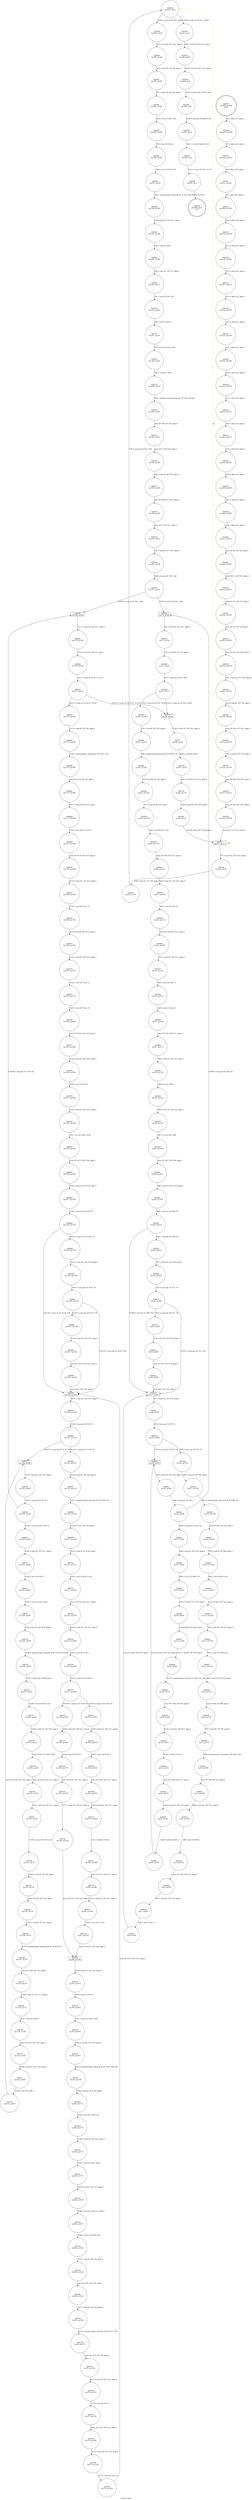 digraph process_plane {
label="process_plane"
39506 [label="N39506\n(rp:204, ep:0)\nexit", shape="doublecircle"]
39507 [label="N39507\n(rp:244, ep:244)\nentry", shape="doublecircle"]
39507 -> 39509 [label="%6 = alloca i8*, align 8"]
39509 [label="N39509\n(rp:243, ep:243)", shape="circle"]
39509 -> 39510 [label="%7 = alloca i32, align 4"]
39510 [label="N39510\n(rp:242, ep:242)", shape="circle"]
39510 -> 39511 [label="%8 = alloca i32, align 4"]
39511 [label="N39511\n(rp:241, ep:241)", shape="circle"]
39511 -> 39512 [label="%9 = alloca i8*, align 8"]
39512 [label="N39512\n(rp:240, ep:240)", shape="circle"]
39512 -> 39513 [label="%10 = alloca i32, align 4"]
39513 [label="N39513\n(rp:239, ep:239)", shape="circle"]
39513 -> 39514 [label="%11 = alloca i32, align 4"]
39514 [label="N39514\n(rp:238, ep:238)", shape="circle"]
39514 -> 39515 [label="%12 = alloca i32, align 4"]
39515 [label="N39515\n(rp:237, ep:237)", shape="circle"]
39515 -> 39516 [label="%13 = alloca i32, align 4"]
39516 [label="N39516\n(rp:236, ep:236)", shape="circle"]
39516 -> 39517 [label="%14 = alloca i32, align 4"]
39517 [label="N39517\n(rp:235, ep:235)", shape="circle"]
39517 -> 39518 [label="%15 = alloca i32, align 4"]
39518 [label="N39518\n(rp:234, ep:234)", shape="circle"]
39518 -> 39519 [label="%16 = alloca i32, align 4"]
39519 [label="N39519\n(rp:233, ep:233)", shape="circle"]
39519 -> 39520 [label="%17 = alloca i32, align 4"]
39520 [label="N39520\n(rp:232, ep:232)", shape="circle"]
39520 -> 39521 [label="%18 = alloca i32, align 4"]
39521 [label="N39521\n(rp:231, ep:231)", shape="circle"]
39521 -> 39522 [label="%19 = alloca i8*, align 8"]
39522 [label="N39522\n(rp:230, ep:230)", shape="circle"]
39522 -> 39523 [label="%20 = alloca i8*, align 8"]
39523 [label="N39523\n(rp:229, ep:229)", shape="circle"]
39523 -> 39524 [label="%21 = alloca i8*, align 8"]
39524 [label="N39524\n(rp:228, ep:228)", shape="circle"]
39524 -> 39525 [label="%22 = alloca i8*, align 8"]
39525 [label="N39525\n(rp:227, ep:227)", shape="circle"]
39525 -> 39527 [label="store i8* %0, i8** %6, align 8"]
39527 [label="N39527\n(rp:226, ep:226)", shape="circle"]
39527 -> 39529 [label="store i32 %1, i32* %7, align 4"]
39529 [label="N39529\n(rp:225, ep:225)", shape="circle"]
39529 -> 39531 [label="store i32 %2, i32* %8, align 4"]
39531 [label="N39531\n(rp:224, ep:224)", shape="circle"]
39531 -> 39533 [label="store i8* %3, i8** %9, align 8"]
39533 [label="N39533\n(rp:223, ep:223)", shape="circle"]
39533 -> 39535 [label="store i32 %4, i32* %10, align 4"]
39535 [label="N39535\n(rp:222, ep:222)", shape="circle"]
39535 -> 39548 [label="%23 = load i32, i32* %10, align 4"]
39548 [label="N39548\n(rp:221, ep:221)", shape="circle"]
39548 -> 39549 [label="%24 = load i8*, i8** %6, align 8"]
39549 [label="N39549\n(rp:220, ep:220)", shape="circle"]
39549 -> 39550 [label="store i8* %24, i8** %21, align 8"]
39550 [label="N39550\n(rp:219, ep:219)", shape="circle"]
39550 -> 39551 [label="%25 = load i8*, i8** %9, align 8"]
39551 [label="N39551\n(rp:218, ep:218)", shape="circle"]
39551 -> 39552 [label="store i8* %25, i8** %22, align 8"]
39552 [label="N39552\n(rp:217, ep:217)", shape="circle"]
39552 -> 39553 [label="store i8* null, i8** %19, align 8"]
39553 [label="N39553\n(rp:216, ep:216)", shape="circle"]
39553 -> 39555 [label="store i32 0, i32* %12, align 4"]
39555 [label="N39555\n(rp:215, ep:11)", shape="box"]
39555 -> 39556 [label="%27 = load i32, i32* %12, align 4"]
39555 -> 39555 [label="@", style="dashed", color="orange"]
39555 -> 39558 [label="@", style="dashed", color="orange"]
39556 [label="N39556\n(rp:214, ep:10)", shape="circle"]
39556 -> 39557 [label="%28 = load i32, i32* %8, align 4"]
39557 [label="N39557\n(rp:213, ep:9)", shape="circle"]
39557 -> 39558 [label="%29 = icmp slt i32 %27, %28"]
39558 [label="N39558\n(rp:212, ep:8)", shape="circle"]
39558 -> 39789 [label="[%29 = icmp slt i32 %27, %28]"]
39558 -> 39790 [label="[!(%29 = icmp slt i32 %27, %28)]"]
39560 [label="N39560\n(rp:202, ep:46)", shape="circle"]
39560 -> 39561 [label="%32 = load i32, i32* %7, align 4"]
39561 [label="N39561\n(rp:201, ep:45)", shape="circle"]
39561 -> 39562 [label="%33 = load i32, i32* %8, align 4"]
39562 [label="N39562\n(rp:200, ep:44)", shape="circle"]
39562 -> 39563 [label="%34 = mul i32 %32, %33"]
39563 [label="N39563\n(rp:199, ep:43)", shape="circle"]
39563 -> 39564 [label="%35 = mul i32 %34, 4"]
39564 [label="N39564\n(rp:198, ep:42)", shape="circle"]
39564 -> 39565 [label="%36 = sext i32 %35 to i64"]
39565 [label="N39565\n(rp:197, ep:41)", shape="circle"]
39565 -> 39566 [label="%37 = getelementptr inbounds i8, i8* %31, i64 %36"]
39566 [label="N39566\n(rp:196, ep:40)", shape="circle"]
39566 -> 39567 [label="%38 = load i32, i32* %12, align 4"]
39567 [label="N39567\n(rp:195, ep:39)", shape="circle"]
39567 -> 39568 [label="%39 = add i32 %38, 1"]
39568 [label="N39568\n(rp:194, ep:38)", shape="circle"]
39568 -> 39569 [label="%40 = load i32, i32* %7, align 4"]
39569 [label="N39569\n(rp:193, ep:37)", shape="circle"]
39569 -> 39570 [label="%41 = mul i32 %39, %40"]
39570 [label="N39570\n(rp:192, ep:36)", shape="circle"]
39570 -> 39571 [label="%42 = mul i32 %41, 4"]
39571 [label="N39571\n(rp:191, ep:35)", shape="circle"]
39571 -> 39572 [label="%43 = sext i32 %42 to i64"]
39572 [label="N39572\n(rp:190, ep:34)", shape="circle"]
39572 -> 39573 [label="%44 = sub i64 0, %43"]
39573 [label="N39573\n(rp:189, ep:33)", shape="circle"]
39573 -> 39574 [label="%45 = getelementptr inbounds i8, i8* %37, i64 %44"]
39574 [label="N39574\n(rp:188, ep:32)", shape="circle"]
39574 -> 39575 [label="store i8* %45, i8** %9, align 8"]
39575 [label="N39575\n(rp:187, ep:31)", shape="circle"]
39575 -> 39576 [label="store i32 0, i32* %16, align 4"]
39576 [label="N39576\n(rp:186, ep:30)", shape="circle"]
39576 -> 39577 [label="%46 = load i8*, i8** %9, align 8"]
39577 [label="N39577\n(rp:185, ep:29)", shape="circle"]
39577 -> 39578 [label="store i8* %46, i8** %20, align 8"]
39578 [label="N39578\n(rp:184, ep:28)", shape="circle"]
39578 -> 39579 [label="store i32 0, i32* %11, align 4"]
39579 [label="N39579\n(rp:183, ep:27)", shape="circle"]
39579 -> 39580 [label="%47 = load i8*, i8** %19, align 8"]
39580 [label="N39580\n(rp:182, ep:26)", shape="circle"]
39580 -> 39581 [label="%48 = icmp eq i8* %47, null"]
39581 [label="N39581\n(rp:181, ep:25)", shape="circle"]
39581 -> 39583 [label="[%48 = icmp eq i8* %47, null]"]
39581 -> 39660 [label="[!(%48 = icmp eq i8* %47, null)]"]
39583 [label="N39583\n(rp:73, ep:20)", shape="box"]
39583 -> 39584 [label="%51 = load i32, i32* %11, align 4"]
39584 [label="N39584\n(rp:72, ep:19)", shape="circle"]
39584 -> 39585 [label="%52 = load i32, i32* %7, align 4"]
39585 [label="N39585\n(rp:71, ep:18)", shape="circle"]
39585 -> 39586 [label="%53 = icmp slt i32 %51, %52"]
39586 [label="N39586\n(rp:70, ep:17)", shape="circle"]
39586 -> 39793 [label="[%53 = icmp slt i32 %51, %52]"]
39586 -> 39776 [label="[!(%53 = icmp slt i32 %51, %52)]"]
39588 [label="N39588\n(rp:63, ep:137)", shape="circle"]
39588 -> 39589 [label="%56 = getelementptr inbounds i8, i8* %55, i32 1"]
39589 [label="N39589\n(rp:62, ep:136)", shape="circle"]
39589 -> 39590 [label="store i8* %56, i8** %6, align 8"]
39590 [label="N39590\n(rp:61, ep:135)", shape="circle"]
39590 -> 39591 [label="%57 = load i8, i8* %55, align 1"]
39591 [label="N39591\n(rp:60, ep:134)", shape="circle"]
39591 -> 39592 [label="%58 = zext i8 %57 to i32"]
39592 [label="N39592\n(rp:59, ep:133)", shape="circle"]
39592 -> 39593 [label="store i32 %58, i32* %13, align 4"]
39593 [label="N39593\n(rp:58, ep:131)", shape="circle"]
39593 -> 39594 [label="%59 = load i32, i32* %13, align 4"]
39594 [label="N39594\n(rp:57, ep:129)", shape="circle"]
39594 -> 39595 [label="%60 = and i32 %59, 15"]
39595 [label="N39595\n(rp:56, ep:127)", shape="circle"]
39595 -> 39596 [label="store i32 %60, i32* %15, align 4"]
39596 [label="N39596\n(rp:55, ep:125)", shape="circle"]
39596 -> 39597 [label="%61 = load i32, i32* %13, align 4"]
39597 [label="N39597\n(rp:54, ep:123)", shape="circle"]
39597 -> 39598 [label="%62 = ashr i32 %61, 4"]
39598 [label="N39598\n(rp:53, ep:121)", shape="circle"]
39598 -> 39599 [label="%63 = and i32 %62, 15"]
39599 [label="N39599\n(rp:52, ep:119)", shape="circle"]
39599 -> 39600 [label="store i32 %63, i32* %14, align 4"]
39600 [label="N39600\n(rp:51, ep:117)", shape="circle"]
39600 -> 39601 [label="%64 = load i32, i32* %15, align 4"]
39601 [label="N39601\n(rp:50, ep:115)", shape="circle"]
39601 -> 39602 [label="%65 = shl i32 %64, 4"]
39602 [label="N39602\n(rp:49, ep:113)", shape="circle"]
39602 -> 39603 [label="%66 = load i32, i32* %14, align 4"]
39603 [label="N39603\n(rp:48, ep:111)", shape="circle"]
39603 -> 39604 [label="%67 = or i32 %65, %66"]
39604 [label="N39604\n(rp:47, ep:109)", shape="circle"]
39604 -> 39605 [label="store i32 %67, i32* %18, align 4"]
39605 [label="N39605\n(rp:46, ep:107)", shape="circle"]
39605 -> 39606 [label="%68 = load i32, i32* %18, align 4"]
39606 [label="N39606\n(rp:45, ep:105)", shape="circle"]
39606 -> 39607 [label="%69 = icmp sle i32 %68, 47"]
39607 [label="N39607\n(rp:44, ep:103)", shape="circle"]
39607 -> 39795 [label="[%69 = icmp sle i32 %68, 47]"]
39607 -> 39616 [label="[!(%69 = icmp sle i32 %68, 47)]"]
39609 [label="N39609\n(rp:42, ep:100)", shape="circle"]
39609 -> 39610 [label="%72 = icmp sge i32 %71, 16"]
39610 [label="N39610\n(rp:41, ep:98)", shape="circle"]
39610 -> 39797 [label="[%72 = icmp sge i32 %71, 16]"]
39610 -> 39616 [label="[!(%72 = icmp sge i32 %71, 16)]"]
39612 [label="N39612\n(rp:39, ep:95)", shape="circle"]
39612 -> 39613 [label="store i32 %74, i32* %15, align 4"]
39613 [label="N39613\n(rp:38, ep:93)", shape="circle"]
39613 -> 39616 [label="store i32 0, i32* %14, align 4"]
39616 [label="N39616\n(rp:37, ep:92)", shape="box"]
39616 -> 39617 [label="%77 = load i32, i32* %14, align 4"]
39617 [label="N39617\n(rp:36, ep:91)", shape="circle"]
39617 -> 39618 [label="%78 = icmp sgt i32 %77, 0"]
39618 [label="N39618\n(rp:35, ep:90)", shape="circle"]
39618 -> 39799 [label="[%78 = icmp sgt i32 %77, 0]"]
39618 -> 39640 [label="[!(%78 = icmp sgt i32 %77, 0)]"]
39620 [label="N39620\n(rp:17, ep:130)", shape="circle"]
39620 -> 39621 [label="%81 = getelementptr inbounds i8, i8* %80, i32 1"]
39621 [label="N39621\n(rp:16, ep:128)", shape="circle"]
39621 -> 39622 [label="store i8* %81, i8** %6, align 8"]
39622 [label="N39622\n(rp:15, ep:126)", shape="circle"]
39622 -> 39623 [label="%82 = load i8, i8* %80, align 1"]
39623 [label="N39623\n(rp:14, ep:124)", shape="circle"]
39623 -> 39624 [label="%83 = zext i8 %82 to i32"]
39624 [label="N39624\n(rp:13, ep:122)", shape="circle"]
39624 -> 39625 [label="store i32 %83, i32* %16, align 4"]
39625 [label="N39625\n(rp:12, ep:120)", shape="circle"]
39625 -> 39626 [label="%84 = load i32, i32* %16, align 4"]
39626 [label="N39626\n(rp:11, ep:118)", shape="circle"]
39626 -> 39627 [label="%85 = trunc i32 %84 to i8"]
39627 [label="N39627\n(rp:10, ep:116)", shape="circle"]
39627 -> 39628 [label="%86 = load i8*, i8** %9, align 8"]
39628 [label="N39628\n(rp:9, ep:114)", shape="circle"]
39628 -> 39629 [label="store i8 %85, i8* %86, align 1"]
39629 [label="N39629\n(rp:8, ep:112)", shape="circle"]
39629 -> 39630 [label="%87 = load i8*, i8** %9, align 8"]
39630 [label="N39630\n(rp:7, ep:110)", shape="circle"]
39630 -> 39631 [label="%88 = getelementptr inbounds i8, i8* %87, i64 4"]
39631 [label="N39631\n(rp:6, ep:108)", shape="circle"]
39631 -> 39632 [label="store i8* %88, i8** %9, align 8"]
39632 [label="N39632\n(rp:5, ep:106)", shape="circle"]
39632 -> 39633 [label="%89 = load i32, i32* %11, align 4"]
39633 [label="N39633\n(rp:4, ep:104)", shape="circle"]
39633 -> 39634 [label="%90 = add i32 %89, 1"]
39634 [label="N39634\n(rp:3, ep:101)", shape="circle"]
39634 -> 39635 [label="store i32 %90, i32* %11, align 4"]
39635 [label="N39635\n(rp:2, ep:99)", shape="circle"]
39635 -> 39636 [label="%91 = load i32, i32* %14, align 4"]
39636 [label="N39636\n(rp:1, ep:96)", shape="circle"]
39636 -> 39637 [label="%92 = add i32 %91, -1"]
39637 [label="N39637\n(rp:0, ep:94)", shape="circle"]
39637 -> 39616 [label="store i32 %92, i32* %14, align 4"]
39640 [label="N39640\n(rp:34, ep:50)", shape="box"]
39640 -> 39641 [label="%95 = load i32, i32* %15, align 4"]
39641 [label="N39641\n(rp:33, ep:49)", shape="circle"]
39641 -> 39642 [label="%96 = icmp sgt i32 %95, 0"]
39642 [label="N39642\n(rp:32, ep:48)", shape="circle"]
39642 -> 39801 [label="[%96 = icmp sgt i32 %95, 0]"]
39642 -> 39583 [label="[!(%96 = icmp sgt i32 %95, 0)]"]
39644 [label="N39644\n(rp:30, ep:62)", shape="circle"]
39644 -> 39645 [label="%99 = trunc i32 %98 to i8"]
39645 [label="N39645\n(rp:29, ep:61)", shape="circle"]
39645 -> 39646 [label="%100 = load i8*, i8** %9, align 8"]
39646 [label="N39646\n(rp:28, ep:60)", shape="circle"]
39646 -> 39647 [label="store i8 %99, i8* %100, align 1"]
39647 [label="N39647\n(rp:27, ep:59)", shape="circle"]
39647 -> 39648 [label="%101 = load i8*, i8** %9, align 8"]
39648 [label="N39648\n(rp:26, ep:58)", shape="circle"]
39648 -> 39649 [label="%102 = getelementptr inbounds i8, i8* %101, i64 4"]
39649 [label="N39649\n(rp:25, ep:57)", shape="circle"]
39649 -> 39650 [label="store i8* %102, i8** %9, align 8"]
39650 [label="N39650\n(rp:24, ep:56)", shape="circle"]
39650 -> 39651 [label="%103 = load i32, i32* %11, align 4"]
39651 [label="N39651\n(rp:23, ep:55)", shape="circle"]
39651 -> 39652 [label="%104 = add i32 %103, 1"]
39652 [label="N39652\n(rp:22, ep:54)", shape="circle"]
39652 -> 39653 [label="store i32 %104, i32* %11, align 4"]
39653 [label="N39653\n(rp:21, ep:53)", shape="circle"]
39653 -> 39654 [label="%105 = load i32, i32* %15, align 4"]
39654 [label="N39654\n(rp:20, ep:52)", shape="circle"]
39654 -> 39655 [label="%106 = add i32 %105, -1"]
39655 [label="N39655\n(rp:19, ep:51)", shape="circle"]
39655 -> 39640 [label="store i32 %106, i32* %15, align 4"]
39660 [label="N39660\n(rp:180, ep:24)", shape="box"]
39660 -> 39661 [label="%111 = load i32, i32* %11, align 4"]
39661 [label="N39661\n(rp:179, ep:23)", shape="circle"]
39661 -> 39662 [label="%112 = load i32, i32* %7, align 4"]
39662 [label="N39662\n(rp:178, ep:22)", shape="circle"]
39662 -> 39663 [label="%113 = icmp slt i32 %111, %112"]
39663 [label="N39663\n(rp:177, ep:21)", shape="circle"]
39663 -> 39803 [label="[%113 = icmp slt i32 %111, %112]"]
39663 -> 39776 [label="[!(%113 = icmp slt i32 %111, %112)]"]
39665 [label="N39665\n(rp:175, ep:190)", shape="circle"]
39665 -> 39666 [label="%116 = getelementptr inbounds i8, i8* %115, i32 1"]
39666 [label="N39666\n(rp:174, ep:188)", shape="circle"]
39666 -> 39667 [label="store i8* %116, i8** %6, align 8"]
39667 [label="N39667\n(rp:173, ep:186)", shape="circle"]
39667 -> 39668 [label="%117 = load i8, i8* %115, align 1"]
39668 [label="N39668\n(rp:172, ep:184)", shape="circle"]
39668 -> 39669 [label="%118 = zext i8 %117 to i32"]
39669 [label="N39669\n(rp:171, ep:182)", shape="circle"]
39669 -> 39670 [label="store i32 %118, i32* %13, align 4"]
39670 [label="N39670\n(rp:170, ep:180)", shape="circle"]
39670 -> 39671 [label="%119 = load i32, i32* %13, align 4"]
39671 [label="N39671\n(rp:169, ep:178)", shape="circle"]
39671 -> 39672 [label="%120 = and i32 %119, 15"]
39672 [label="N39672\n(rp:168, ep:176)", shape="circle"]
39672 -> 39673 [label="store i32 %120, i32* %15, align 4"]
39673 [label="N39673\n(rp:167, ep:174)", shape="circle"]
39673 -> 39674 [label="%121 = load i32, i32* %13, align 4"]
39674 [label="N39674\n(rp:166, ep:172)", shape="circle"]
39674 -> 39675 [label="%122 = ashr i32 %121, 4"]
39675 [label="N39675\n(rp:165, ep:170)", shape="circle"]
39675 -> 39676 [label="%123 = and i32 %122, 15"]
39676 [label="N39676\n(rp:164, ep:168)", shape="circle"]
39676 -> 39677 [label="store i32 %123, i32* %14, align 4"]
39677 [label="N39677\n(rp:163, ep:166)", shape="circle"]
39677 -> 39678 [label="%124 = load i32, i32* %15, align 4"]
39678 [label="N39678\n(rp:162, ep:164)", shape="circle"]
39678 -> 39679 [label="%125 = shl i32 %124, 4"]
39679 [label="N39679\n(rp:161, ep:162)", shape="circle"]
39679 -> 39680 [label="%126 = load i32, i32* %14, align 4"]
39680 [label="N39680\n(rp:160, ep:160)", shape="circle"]
39680 -> 39681 [label="%127 = or i32 %125, %126"]
39681 [label="N39681\n(rp:159, ep:158)", shape="circle"]
39681 -> 39682 [label="store i32 %127, i32* %18, align 4"]
39682 [label="N39682\n(rp:158, ep:156)", shape="circle"]
39682 -> 39683 [label="%128 = load i32, i32* %18, align 4"]
39683 [label="N39683\n(rp:157, ep:154)", shape="circle"]
39683 -> 39684 [label="%129 = icmp sle i32 %128, 47"]
39684 [label="N39684\n(rp:156, ep:152)", shape="circle"]
39684 -> 39805 [label="[%129 = icmp sle i32 %128, 47]"]
39684 -> 39693 [label="[!(%129 = icmp sle i32 %128, 47)]"]
39686 [label="N39686\n(rp:154, ep:149)", shape="circle"]
39686 -> 39687 [label="%132 = icmp sge i32 %131, 16"]
39687 [label="N39687\n(rp:153, ep:147)", shape="circle"]
39687 -> 39807 [label="[%132 = icmp sge i32 %131, 16]"]
39687 -> 39693 [label="[!(%132 = icmp sge i32 %131, 16)]"]
39689 [label="N39689\n(rp:151, ep:144)", shape="circle"]
39689 -> 39690 [label="store i32 %134, i32* %15, align 4"]
39690 [label="N39690\n(rp:150, ep:142)", shape="circle"]
39690 -> 39693 [label="store i32 0, i32* %14, align 4"]
39693 [label="N39693\n(rp:149, ep:141)", shape="box"]
39693 -> 39694 [label="%137 = load i32, i32* %14, align 4"]
39694 [label="N39694\n(rp:148, ep:140)", shape="circle"]
39694 -> 39695 [label="%138 = icmp sgt i32 %137, 0"]
39695 [label="N39695\n(rp:147, ep:139)", shape="circle"]
39695 -> 39809 [label="[%138 = icmp sgt i32 %137, 0]"]
39695 -> 39747 [label="[!(%138 = icmp sgt i32 %137, 0)]"]
39697 [label="N39697\n(rp:119, ep:214)", shape="circle"]
39697 -> 39698 [label="%141 = getelementptr inbounds i8, i8* %140, i32 1"]
39698 [label="N39698\n(rp:118, ep:213)", shape="circle"]
39698 -> 39699 [label="store i8* %141, i8** %6, align 8"]
39699 [label="N39699\n(rp:117, ep:212)", shape="circle"]
39699 -> 39700 [label="%142 = load i8, i8* %140, align 1"]
39700 [label="N39700\n(rp:116, ep:211)", shape="circle"]
39700 -> 39701 [label="%143 = zext i8 %142 to i32"]
39701 [label="N39701\n(rp:115, ep:210)", shape="circle"]
39701 -> 39702 [label="store i32 %143, i32* %17, align 4"]
39702 [label="N39702\n(rp:114, ep:209)", shape="circle"]
39702 -> 39703 [label="%144 = load i32, i32* %17, align 4"]
39703 [label="N39703\n(rp:113, ep:208)", shape="circle"]
39703 -> 39704 [label="%145 = and i32 %144, 1"]
39704 [label="N39704\n(rp:112, ep:207)", shape="circle"]
39704 -> 39705 [label="%146 = icmp ne i32 %145, 0"]
39705 [label="N39705\n(rp:111, ep:206)", shape="circle"]
39705 -> 39811 [label="[%146 = icmp ne i32 %145, 0]"]
39705 -> 39812 [label="[!(%146 = icmp ne i32 %145, 0)]"]
39707 [label="N39707\n(rp:104, ep:204)", shape="circle"]
39707 -> 39708 [label="%149 = ashr i32 %148, 1"]
39708 [label="N39708\n(rp:103, ep:203)", shape="circle"]
39708 -> 39709 [label="store i32 %149, i32* %17, align 4"]
39709 [label="N39709\n(rp:102, ep:202)", shape="circle"]
39709 -> 39710 [label="%150 = load i32, i32* %17, align 4"]
39710 [label="N39710\n(rp:101, ep:200)", shape="circle"]
39710 -> 39711 [label="%151 = add i32 %150, 1"]
39711 [label="N39711\n(rp:100, ep:198)", shape="circle"]
39711 -> 39712 [label="store i32 %151, i32* %17, align 4"]
39712 [label="N39712\n(rp:99, ep:196)", shape="circle"]
39712 -> 39713 [label="%152 = load i32, i32* %17, align 4"]
39713 [label="N39713\n(rp:98, ep:194)", shape="circle"]
39713 -> 39714 [label="%153 = sub i32 0, %152"]
39714 [label="N39714\n(rp:97, ep:191)", shape="circle"]
39714 -> 39722 [label="store i32 %153, i32* %16, align 4"]
39717 [label="N39717\n(rp:109, ep:199)", shape="circle"]
39717 -> 39718 [label="%156 = ashr i32 %155, 1"]
39718 [label="N39718\n(rp:108, ep:197)", shape="circle"]
39718 -> 39719 [label="store i32 %156, i32* %17, align 4"]
39719 [label="N39719\n(rp:107, ep:195)", shape="circle"]
39719 -> 39720 [label="%157 = load i32, i32* %17, align 4"]
39720 [label="N39720\n(rp:106, ep:192)", shape="circle"]
39720 -> 39722 [label="store i32 %157, i32* %16, align 4"]
39722 [label="N39722\n(rp:96, ep:189)", shape="box"]
39722 -> 39723 [label="%159 = load i32, i32* %11, align 4"]
39723 [label="N39723\n(rp:95, ep:187)", shape="circle"]
39723 -> 39724 [label="%160 = mul i32 %159, 4"]
39724 [label="N39724\n(rp:94, ep:185)", shape="circle"]
39724 -> 39725 [label="%161 = sext i32 %160 to i64"]
39725 [label="N39725\n(rp:93, ep:183)", shape="circle"]
39725 -> 39726 [label="%162 = load i8*, i8** %19, align 8"]
39726 [label="N39726\n(rp:92, ep:181)", shape="circle"]
39726 -> 39727 [label="%163 = getelementptr inbounds i8, i8* %162, i64 %161"]
39727 [label="N39727\n(rp:91, ep:179)", shape="circle"]
39727 -> 39728 [label="%164 = load i8, i8* %163, align 1"]
39728 [label="N39728\n(rp:90, ep:177)", shape="circle"]
39728 -> 39729 [label="%165 = zext i8 %164 to i32"]
39729 [label="N39729\n(rp:89, ep:175)", shape="circle"]
39729 -> 39730 [label="%166 = load i32, i32* %16, align 4"]
39730 [label="N39730\n(rp:88, ep:173)", shape="circle"]
39730 -> 39731 [label="%167 = add i32 %165, %166"]
39731 [label="N39731\n(rp:87, ep:171)", shape="circle"]
39731 -> 39732 [label="store i32 %167, i32* %17, align 4"]
39732 [label="N39732\n(rp:86, ep:169)", shape="circle"]
39732 -> 39733 [label="%168 = load i32, i32* %17, align 4"]
39733 [label="N39733\n(rp:85, ep:167)", shape="circle"]
39733 -> 39734 [label="%169 = trunc i32 %168 to i8"]
39734 [label="N39734\n(rp:84, ep:165)", shape="circle"]
39734 -> 39735 [label="%170 = load i8*, i8** %9, align 8"]
39735 [label="N39735\n(rp:83, ep:163)", shape="circle"]
39735 -> 39736 [label="store i8 %169, i8* %170, align 1"]
39736 [label="N39736\n(rp:82, ep:161)", shape="circle"]
39736 -> 39737 [label="%171 = load i8*, i8** %9, align 8"]
39737 [label="N39737\n(rp:81, ep:159)", shape="circle"]
39737 -> 39738 [label="%172 = getelementptr inbounds i8, i8* %171, i64 4"]
39738 [label="N39738\n(rp:80, ep:157)", shape="circle"]
39738 -> 39739 [label="store i8* %172, i8** %9, align 8"]
39739 [label="N39739\n(rp:79, ep:155)", shape="circle"]
39739 -> 39740 [label="%173 = load i32, i32* %11, align 4"]
39740 [label="N39740\n(rp:78, ep:153)", shape="circle"]
39740 -> 39741 [label="%174 = add i32 %173, 1"]
39741 [label="N39741\n(rp:77, ep:150)", shape="circle"]
39741 -> 39742 [label="store i32 %174, i32* %11, align 4"]
39742 [label="N39742\n(rp:76, ep:148)", shape="circle"]
39742 -> 39743 [label="%175 = load i32, i32* %14, align 4"]
39743 [label="N39743\n(rp:75, ep:145)", shape="circle"]
39743 -> 39744 [label="%176 = add i32 %175, -1"]
39744 [label="N39744\n(rp:74, ep:143)", shape="circle"]
39744 -> 39693 [label="store i32 %176, i32* %14, align 4"]
39747 [label="N39747\n(rp:146, ep:66)", shape="box"]
39747 -> 39748 [label="%179 = load i32, i32* %15, align 4"]
39748 [label="N39748\n(rp:145, ep:65)", shape="circle"]
39748 -> 39749 [label="%180 = icmp sgt i32 %179, 0"]
39749 [label="N39749\n(rp:144, ep:64)", shape="circle"]
39749 -> 39813 [label="[%180 = icmp sgt i32 %179, 0]"]
39749 -> 39660 [label="[!(%180 = icmp sgt i32 %179, 0)]"]
39751 [label="N39751\n(rp:142, ep:88)", shape="circle"]
39751 -> 39752 [label="%183 = mul i32 %182, 4"]
39752 [label="N39752\n(rp:141, ep:87)", shape="circle"]
39752 -> 39753 [label="%184 = sext i32 %183 to i64"]
39753 [label="N39753\n(rp:140, ep:86)", shape="circle"]
39753 -> 39754 [label="%185 = load i8*, i8** %19, align 8"]
39754 [label="N39754\n(rp:139, ep:85)", shape="circle"]
39754 -> 39755 [label="%186 = getelementptr inbounds i8, i8* %185, i64 %184"]
39755 [label="N39755\n(rp:138, ep:84)", shape="circle"]
39755 -> 39756 [label="%187 = load i8, i8* %186, align 1"]
39756 [label="N39756\n(rp:137, ep:83)", shape="circle"]
39756 -> 39757 [label="%188 = zext i8 %187 to i32"]
39757 [label="N39757\n(rp:136, ep:82)", shape="circle"]
39757 -> 39758 [label="%189 = load i32, i32* %16, align 4"]
39758 [label="N39758\n(rp:135, ep:81)", shape="circle"]
39758 -> 39759 [label="%190 = add i32 %188, %189"]
39759 [label="N39759\n(rp:134, ep:80)", shape="circle"]
39759 -> 39760 [label="store i32 %190, i32* %17, align 4"]
39760 [label="N39760\n(rp:133, ep:79)", shape="circle"]
39760 -> 39761 [label="%191 = load i32, i32* %17, align 4"]
39761 [label="N39761\n(rp:132, ep:78)", shape="circle"]
39761 -> 39762 [label="%192 = trunc i32 %191 to i8"]
39762 [label="N39762\n(rp:131, ep:77)", shape="circle"]
39762 -> 39763 [label="%193 = load i8*, i8** %9, align 8"]
39763 [label="N39763\n(rp:130, ep:76)", shape="circle"]
39763 -> 39764 [label="store i8 %192, i8* %193, align 1"]
39764 [label="N39764\n(rp:129, ep:75)", shape="circle"]
39764 -> 39765 [label="%194 = load i8*, i8** %9, align 8"]
39765 [label="N39765\n(rp:128, ep:74)", shape="circle"]
39765 -> 39766 [label="%195 = getelementptr inbounds i8, i8* %194, i64 4"]
39766 [label="N39766\n(rp:127, ep:73)", shape="circle"]
39766 -> 39767 [label="store i8* %195, i8** %9, align 8"]
39767 [label="N39767\n(rp:126, ep:72)", shape="circle"]
39767 -> 39768 [label="%196 = load i32, i32* %11, align 4"]
39768 [label="N39768\n(rp:125, ep:71)", shape="circle"]
39768 -> 39769 [label="%197 = add i32 %196, 1"]
39769 [label="N39769\n(rp:124, ep:70)", shape="circle"]
39769 -> 39770 [label="store i32 %197, i32* %11, align 4"]
39770 [label="N39770\n(rp:123, ep:69)", shape="circle"]
39770 -> 39771 [label="%198 = load i32, i32* %15, align 4"]
39771 [label="N39771\n(rp:122, ep:68)", shape="circle"]
39771 -> 39772 [label="%199 = add i32 %198, -1"]
39772 [label="N39772\n(rp:121, ep:67)", shape="circle"]
39772 -> 39747 [label="store i32 %199, i32* %15, align 4"]
39776 [label="N39776\n(rp:69, ep:16)", shape="box"]
39776 -> 39777 [label="%203 = load i32, i32* %12, align 4"]
39777 [label="N39777\n(rp:68, ep:15)", shape="circle"]
39777 -> 39778 [label="%204 = add i32 %203, 1"]
39778 [label="N39778\n(rp:67, ep:14)", shape="circle"]
39778 -> 39779 [label="store i32 %204, i32* %12, align 4"]
39779 [label="N39779\n(rp:66, ep:13)", shape="circle"]
39779 -> 39780 [label="%205 = load i8*, i8** %20, align 8"]
39780 [label="N39780\n(rp:65, ep:12)", shape="circle"]
39780 -> 39555 [label="store i8* %205, i8** %19, align 8"]
39783 [label="N39783\n(rp:210, ep:6)", shape="circle"]
39783 -> 39784 [label="%208 = load i8*, i8** %21, align 8"]
39784 [label="N39784\n(rp:209, ep:5)", shape="circle"]
39784 -> 39785 [label="%209 = ptrtoint i8* %207 to i64"]
39785 [label="N39785\n(rp:208, ep:4)", shape="circle"]
39785 -> 39786 [label="%210 = ptrtoint i8* %208 to i64"]
39786 [label="N39786\n(rp:207, ep:3)", shape="circle"]
39786 -> 39787 [label="%211 = sub i64 %209, %210"]
39787 [label="N39787\n(rp:206, ep:2)", shape="circle"]
39787 -> 39788 [label="%212 = trunc i64 %211 to i32"]
39788 [label="N39788\n(rp:205, ep:1)", shape="circle"]
39788 -> 39506 [label="ret i32 %212"]
39789 [label="N39789\n(rp:203, ep:47)", shape="circle"]
39789 -> 39560 [label="%31 = load i8*, i8** %22, align 8"]
39790 [label="N39790\n(rp:211, ep:7)", shape="circle"]
39790 -> 39783 [label="%207 = load i8*, i8** %6, align 8"]
39793 [label="N39793\n(rp:64, ep:138)", shape="circle"]
39793 -> 39588 [label="%55 = load i8*, i8** %6, align 8"]
39795 [label="N39795\n(rp:43, ep:102)", shape="circle"]
39795 -> 39609 [label="%71 = load i32, i32* %18, align 4"]
39797 [label="N39797\n(rp:40, ep:97)", shape="circle"]
39797 -> 39612 [label="%74 = load i32, i32* %18, align 4"]
39799 [label="N39799\n(rp:18, ep:132)", shape="circle"]
39799 -> 39620 [label="%80 = load i8*, i8** %6, align 8"]
39801 [label="N39801\n(rp:31, ep:63)", shape="circle"]
39801 -> 39644 [label="%98 = load i32, i32* %16, align 4"]
39803 [label="N39803\n(rp:176, ep:193)", shape="circle"]
39803 -> 39665 [label="%115 = load i8*, i8** %6, align 8"]
39805 [label="N39805\n(rp:155, ep:151)", shape="circle"]
39805 -> 39686 [label="%131 = load i32, i32* %18, align 4"]
39807 [label="N39807\n(rp:152, ep:146)", shape="circle"]
39807 -> 39689 [label="%134 = load i32, i32* %18, align 4"]
39809 [label="N39809\n(rp:120, ep:215)", shape="circle"]
39809 -> 39697 [label="%140 = load i8*, i8** %6, align 8"]
39811 [label="N39811\n(rp:105, ep:205)", shape="circle"]
39811 -> 39707 [label="%148 = load i32, i32* %17, align 4"]
39812 [label="N39812\n(rp:110, ep:201)", shape="circle"]
39812 -> 39717 [label="%155 = load i32, i32* %17, align 4"]
39813 [label="N39813\n(rp:143, ep:89)", shape="circle"]
39813 -> 39751 [label="%182 = load i32, i32* %11, align 4"]
}
